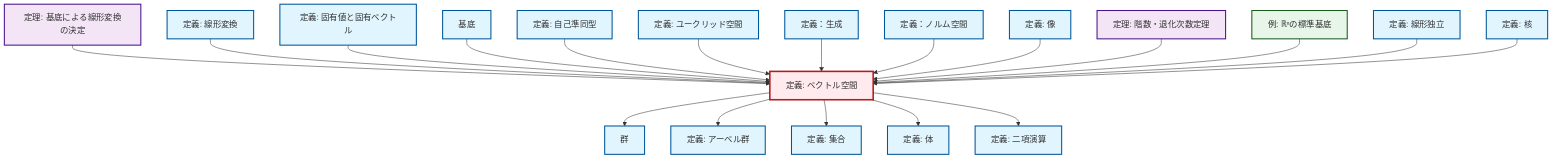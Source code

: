 graph TD
    classDef definition fill:#e1f5fe,stroke:#01579b,stroke-width:2px
    classDef theorem fill:#f3e5f5,stroke:#4a148c,stroke-width:2px
    classDef axiom fill:#fff3e0,stroke:#e65100,stroke-width:2px
    classDef example fill:#e8f5e9,stroke:#1b5e20,stroke-width:2px
    classDef current fill:#ffebee,stroke:#b71c1c,stroke-width:3px
    def-abelian-group["定義: アーベル群"]:::definition
    def-set["定義: 集合"]:::definition
    def-image["定義: 像"]:::definition
    def-span["定義：生成"]:::definition
    def-group["群"]:::definition
    def-vector-space["定義: ベクトル空間"]:::definition
    def-linear-transformation["定義: 線形変換"]:::definition
    def-euclidean-space["定義: ユークリッド空間"]:::definition
    ex-standard-basis-rn["例: ℝⁿの標準基底"]:::example
    def-endomorphism["定義: 自己準同型"]:::definition
    def-normed-vector-space["定義：ノルム空間"]:::definition
    thm-linear-transformation-basis["定理: 基底による線形変換の決定"]:::theorem
    def-binary-operation["定義: 二項演算"]:::definition
    def-linear-independence["定義: 線形独立"]:::definition
    def-kernel["定義: 核"]:::definition
    def-eigenvalue-eigenvector["定義: 固有値と固有ベクトル"]:::definition
    def-basis["基底"]:::definition
    thm-rank-nullity["定理: 階数・退化次数定理"]:::theorem
    def-field["定義: 体"]:::definition
    thm-linear-transformation-basis --> def-vector-space
    def-linear-transformation --> def-vector-space
    def-eigenvalue-eigenvector --> def-vector-space
    def-vector-space --> def-group
    def-basis --> def-vector-space
    def-endomorphism --> def-vector-space
    def-vector-space --> def-abelian-group
    def-euclidean-space --> def-vector-space
    def-vector-space --> def-set
    def-span --> def-vector-space
    def-normed-vector-space --> def-vector-space
    def-image --> def-vector-space
    def-vector-space --> def-field
    thm-rank-nullity --> def-vector-space
    ex-standard-basis-rn --> def-vector-space
    def-linear-independence --> def-vector-space
    def-vector-space --> def-binary-operation
    def-kernel --> def-vector-space
    class def-vector-space current